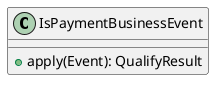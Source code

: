 @startuml

    class IsPaymentBusinessEvent [[IsPaymentBusinessEvent.html]] {
        +apply(Event): QualifyResult
    }

@enduml
